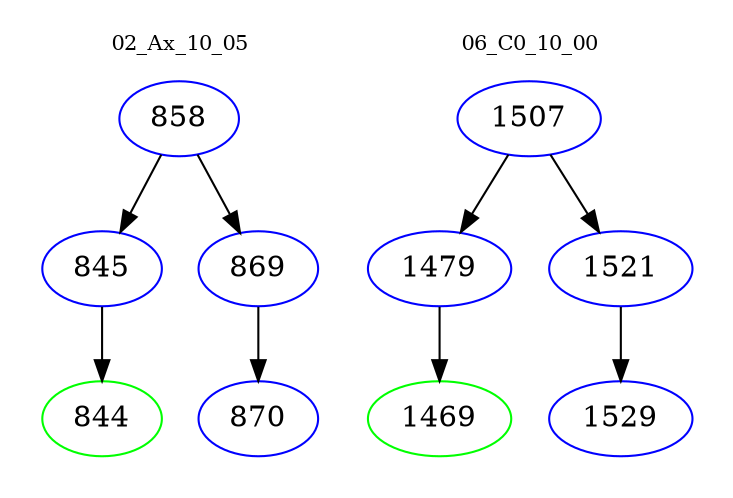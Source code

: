 digraph{
subgraph cluster_0 {
color = white
label = "02_Ax_10_05";
fontsize=10;
T0_858 [label="858", color="blue"]
T0_858 -> T0_845 [color="black"]
T0_845 [label="845", color="blue"]
T0_845 -> T0_844 [color="black"]
T0_844 [label="844", color="green"]
T0_858 -> T0_869 [color="black"]
T0_869 [label="869", color="blue"]
T0_869 -> T0_870 [color="black"]
T0_870 [label="870", color="blue"]
}
subgraph cluster_1 {
color = white
label = "06_C0_10_00";
fontsize=10;
T1_1507 [label="1507", color="blue"]
T1_1507 -> T1_1479 [color="black"]
T1_1479 [label="1479", color="blue"]
T1_1479 -> T1_1469 [color="black"]
T1_1469 [label="1469", color="green"]
T1_1507 -> T1_1521 [color="black"]
T1_1521 [label="1521", color="blue"]
T1_1521 -> T1_1529 [color="black"]
T1_1529 [label="1529", color="blue"]
}
}
